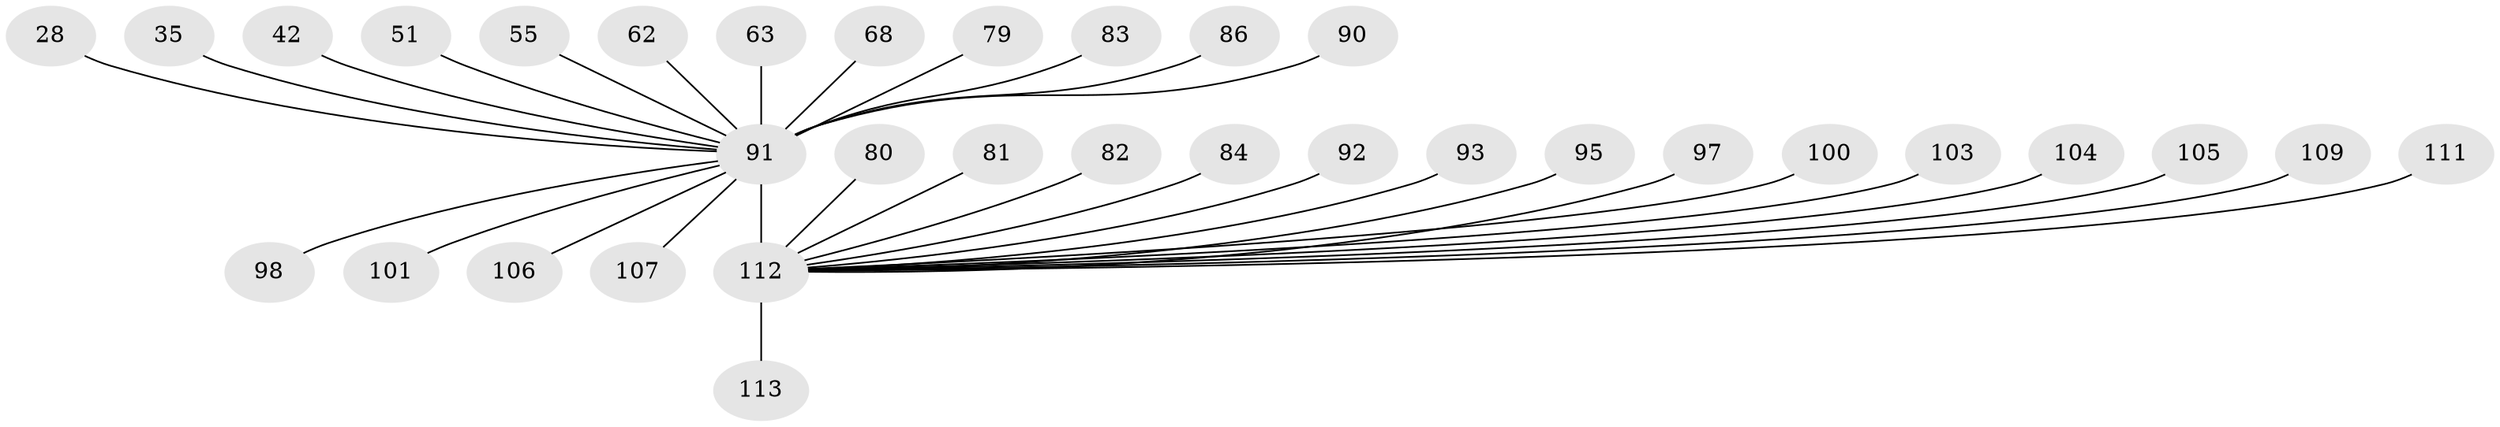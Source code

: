 // original degree distribution, {11: 0.017699115044247787, 22: 0.008849557522123894, 5: 0.07964601769911504, 6: 0.008849557522123894, 1: 0.4690265486725664, 10: 0.008849557522123894, 20: 0.008849557522123894, 18: 0.008849557522123894, 2: 0.24778761061946902, 3: 0.08849557522123894, 4: 0.05309734513274336}
// Generated by graph-tools (version 1.1) at 2025/50/03/04/25 21:50:41]
// undirected, 33 vertices, 32 edges
graph export_dot {
graph [start="1"]
  node [color=gray90,style=filled];
  28;
  35;
  42;
  51 [super="+30"];
  55;
  62 [super="+45"];
  63;
  68;
  79;
  80;
  81;
  82;
  83;
  84 [super="+74"];
  86;
  90;
  91 [super="+72+78+88+6+16+23"];
  92;
  93;
  95 [super="+64"];
  97;
  98;
  100 [super="+76"];
  101 [super="+66"];
  103;
  104;
  105 [super="+47"];
  106;
  107;
  109;
  111 [super="+108"];
  112 [super="+11+54+26+8+102+94+73+110+14+31+33+38+39+40+41+44+49+56+57+60+61+71"];
  113;
  28 -- 91;
  35 -- 91 [weight=2];
  42 -- 91;
  51 -- 91;
  55 -- 91;
  62 -- 91;
  63 -- 91;
  68 -- 91;
  79 -- 91;
  80 -- 112;
  81 -- 112;
  82 -- 112;
  83 -- 91;
  84 -- 112;
  86 -- 91 [weight=2];
  90 -- 91 [weight=2];
  91 -- 106;
  91 -- 112 [weight=29];
  91 -- 98;
  91 -- 101;
  91 -- 107;
  92 -- 112;
  93 -- 112;
  95 -- 112;
  97 -- 112;
  100 -- 112 [weight=2];
  103 -- 112;
  104 -- 112;
  105 -- 112;
  109 -- 112;
  111 -- 112;
  112 -- 113;
}
